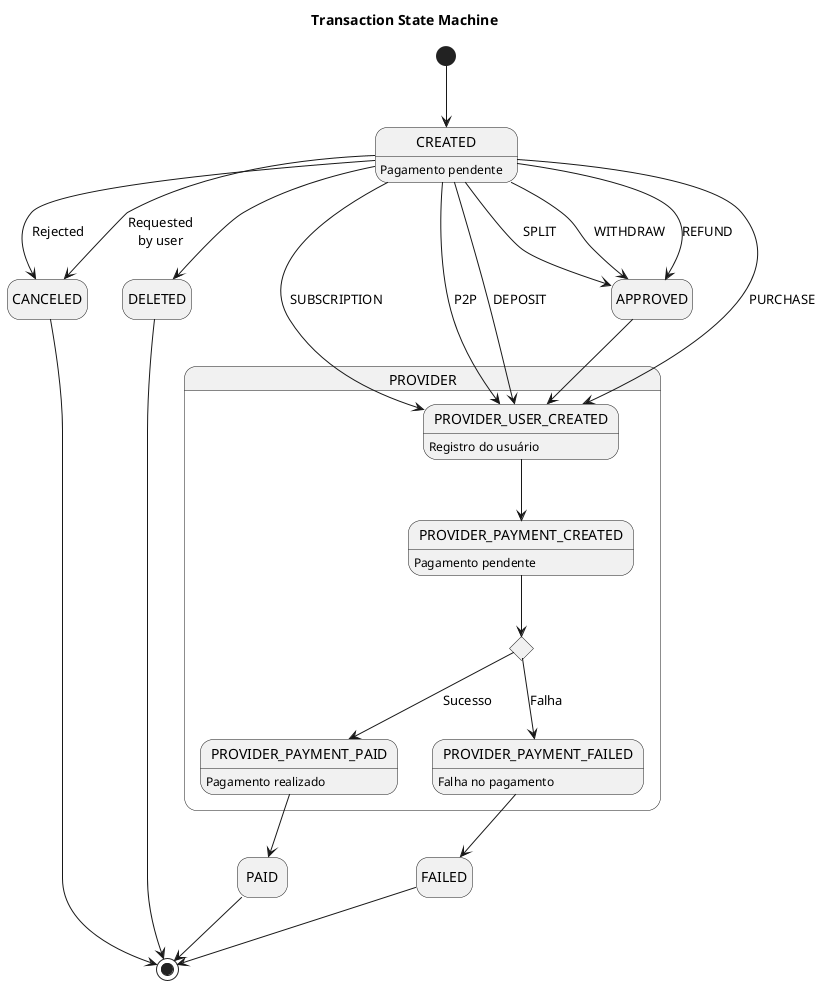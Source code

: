 @startuml Transaction State Machine
title Transaction State Machine
hide empty description

[*] --> CREATED
CREATED: Pagamento pendente
CREATED --> APPROVED: REFUND
CREATED --> APPROVED: SPLIT
CREATED --> APPROVED: WITHDRAW
State PROVIDER {
  CREATED --> PROVIDER_USER_CREATED: PURCHASE
  CREATED --> PROVIDER_USER_CREATED: SUBSCRIPTION
  CREATED --> PROVIDER_USER_CREATED: P2P
  CREATED --> PROVIDER_USER_CREATED: DEPOSIT
  APPROVED --> PROVIDER_USER_CREATED
  PROVIDER_USER_CREATED: Registro do usuário
  PROVIDER_USER_CREATED --> PROVIDER_PAYMENT_CREATED
  PROVIDER_PAYMENT_CREATED: Pagamento pendente
  state PROVIDER_PAYMENT_PROCESS <<choice>>
  PROVIDER_PAYMENT_CREATED --> PROVIDER_PAYMENT_PROCESS
  PROVIDER_PAYMENT_PROCESS --> PROVIDER_PAYMENT_PAID: Sucesso
  PROVIDER_PAYMENT_PAID: Pagamento realizado
  PROVIDER_PAYMENT_PROCESS --> PROVIDER_PAYMENT_FAILED: Falha
  PROVIDER_PAYMENT_FAILED: Falha no pagamento
}
PROVIDER_PAYMENT_PAID --> PAID
PAID --> [*]
PROVIDER_PAYMENT_FAILED --> FAILED
FAILED --> [*]
CREATED --> CANCELED: Requested\nby user
CREATED --> CANCELED: Rejected
CANCELED --> [*]
CREATED --> DELETED
DELETED --> [*]

@enduml
